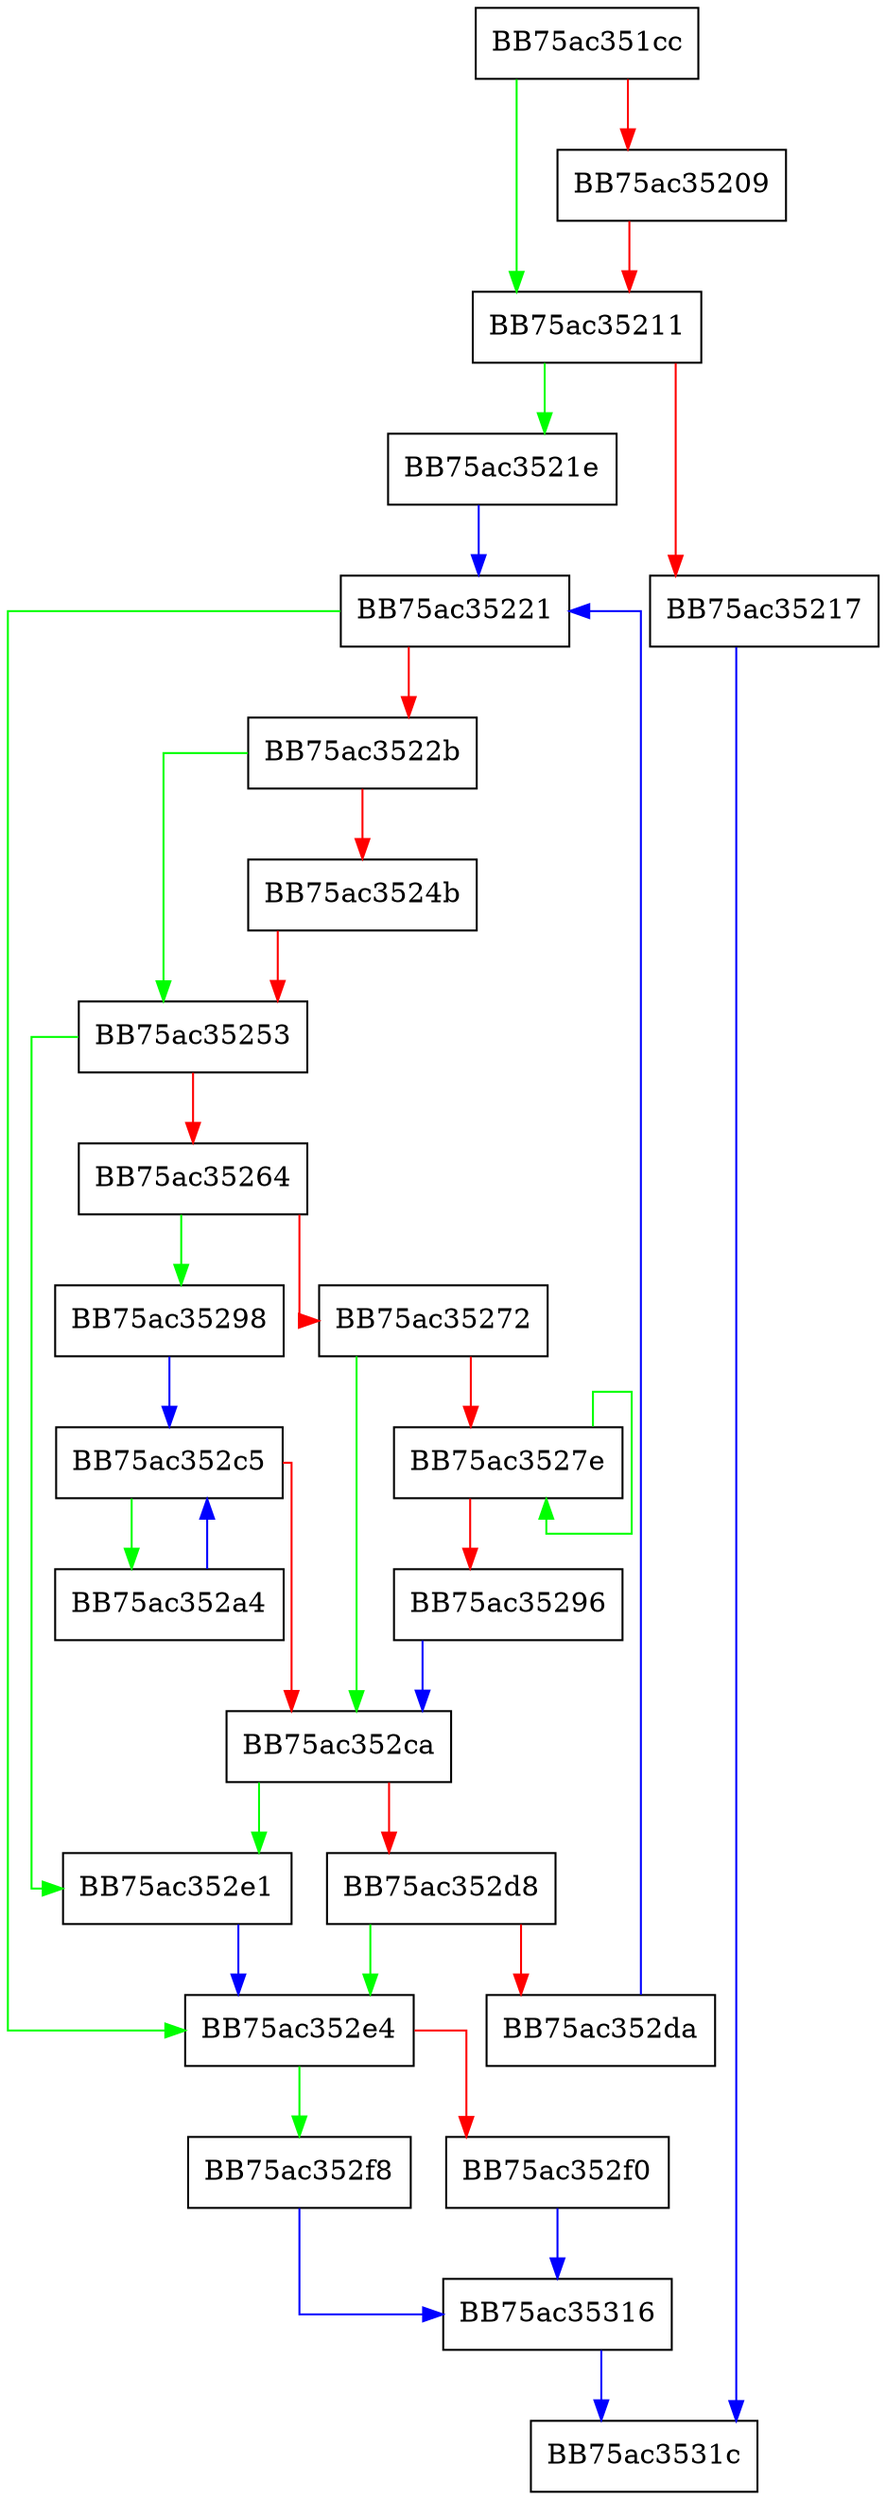 digraph getDirInfo {
  node [shape="box"];
  graph [splines=ortho];
  BB75ac351cc -> BB75ac35211 [color="green"];
  BB75ac351cc -> BB75ac35209 [color="red"];
  BB75ac35209 -> BB75ac35211 [color="red"];
  BB75ac35211 -> BB75ac3521e [color="green"];
  BB75ac35211 -> BB75ac35217 [color="red"];
  BB75ac35217 -> BB75ac3531c [color="blue"];
  BB75ac3521e -> BB75ac35221 [color="blue"];
  BB75ac35221 -> BB75ac352e4 [color="green"];
  BB75ac35221 -> BB75ac3522b [color="red"];
  BB75ac3522b -> BB75ac35253 [color="green"];
  BB75ac3522b -> BB75ac3524b [color="red"];
  BB75ac3524b -> BB75ac35253 [color="red"];
  BB75ac35253 -> BB75ac352e1 [color="green"];
  BB75ac35253 -> BB75ac35264 [color="red"];
  BB75ac35264 -> BB75ac35298 [color="green"];
  BB75ac35264 -> BB75ac35272 [color="red"];
  BB75ac35272 -> BB75ac352ca [color="green"];
  BB75ac35272 -> BB75ac3527e [color="red"];
  BB75ac3527e -> BB75ac3527e [color="green"];
  BB75ac3527e -> BB75ac35296 [color="red"];
  BB75ac35296 -> BB75ac352ca [color="blue"];
  BB75ac35298 -> BB75ac352c5 [color="blue"];
  BB75ac352a4 -> BB75ac352c5 [color="blue"];
  BB75ac352c5 -> BB75ac352a4 [color="green"];
  BB75ac352c5 -> BB75ac352ca [color="red"];
  BB75ac352ca -> BB75ac352e1 [color="green"];
  BB75ac352ca -> BB75ac352d8 [color="red"];
  BB75ac352d8 -> BB75ac352e4 [color="green"];
  BB75ac352d8 -> BB75ac352da [color="red"];
  BB75ac352da -> BB75ac35221 [color="blue"];
  BB75ac352e1 -> BB75ac352e4 [color="blue"];
  BB75ac352e4 -> BB75ac352f8 [color="green"];
  BB75ac352e4 -> BB75ac352f0 [color="red"];
  BB75ac352f0 -> BB75ac35316 [color="blue"];
  BB75ac352f8 -> BB75ac35316 [color="blue"];
  BB75ac35316 -> BB75ac3531c [color="blue"];
}